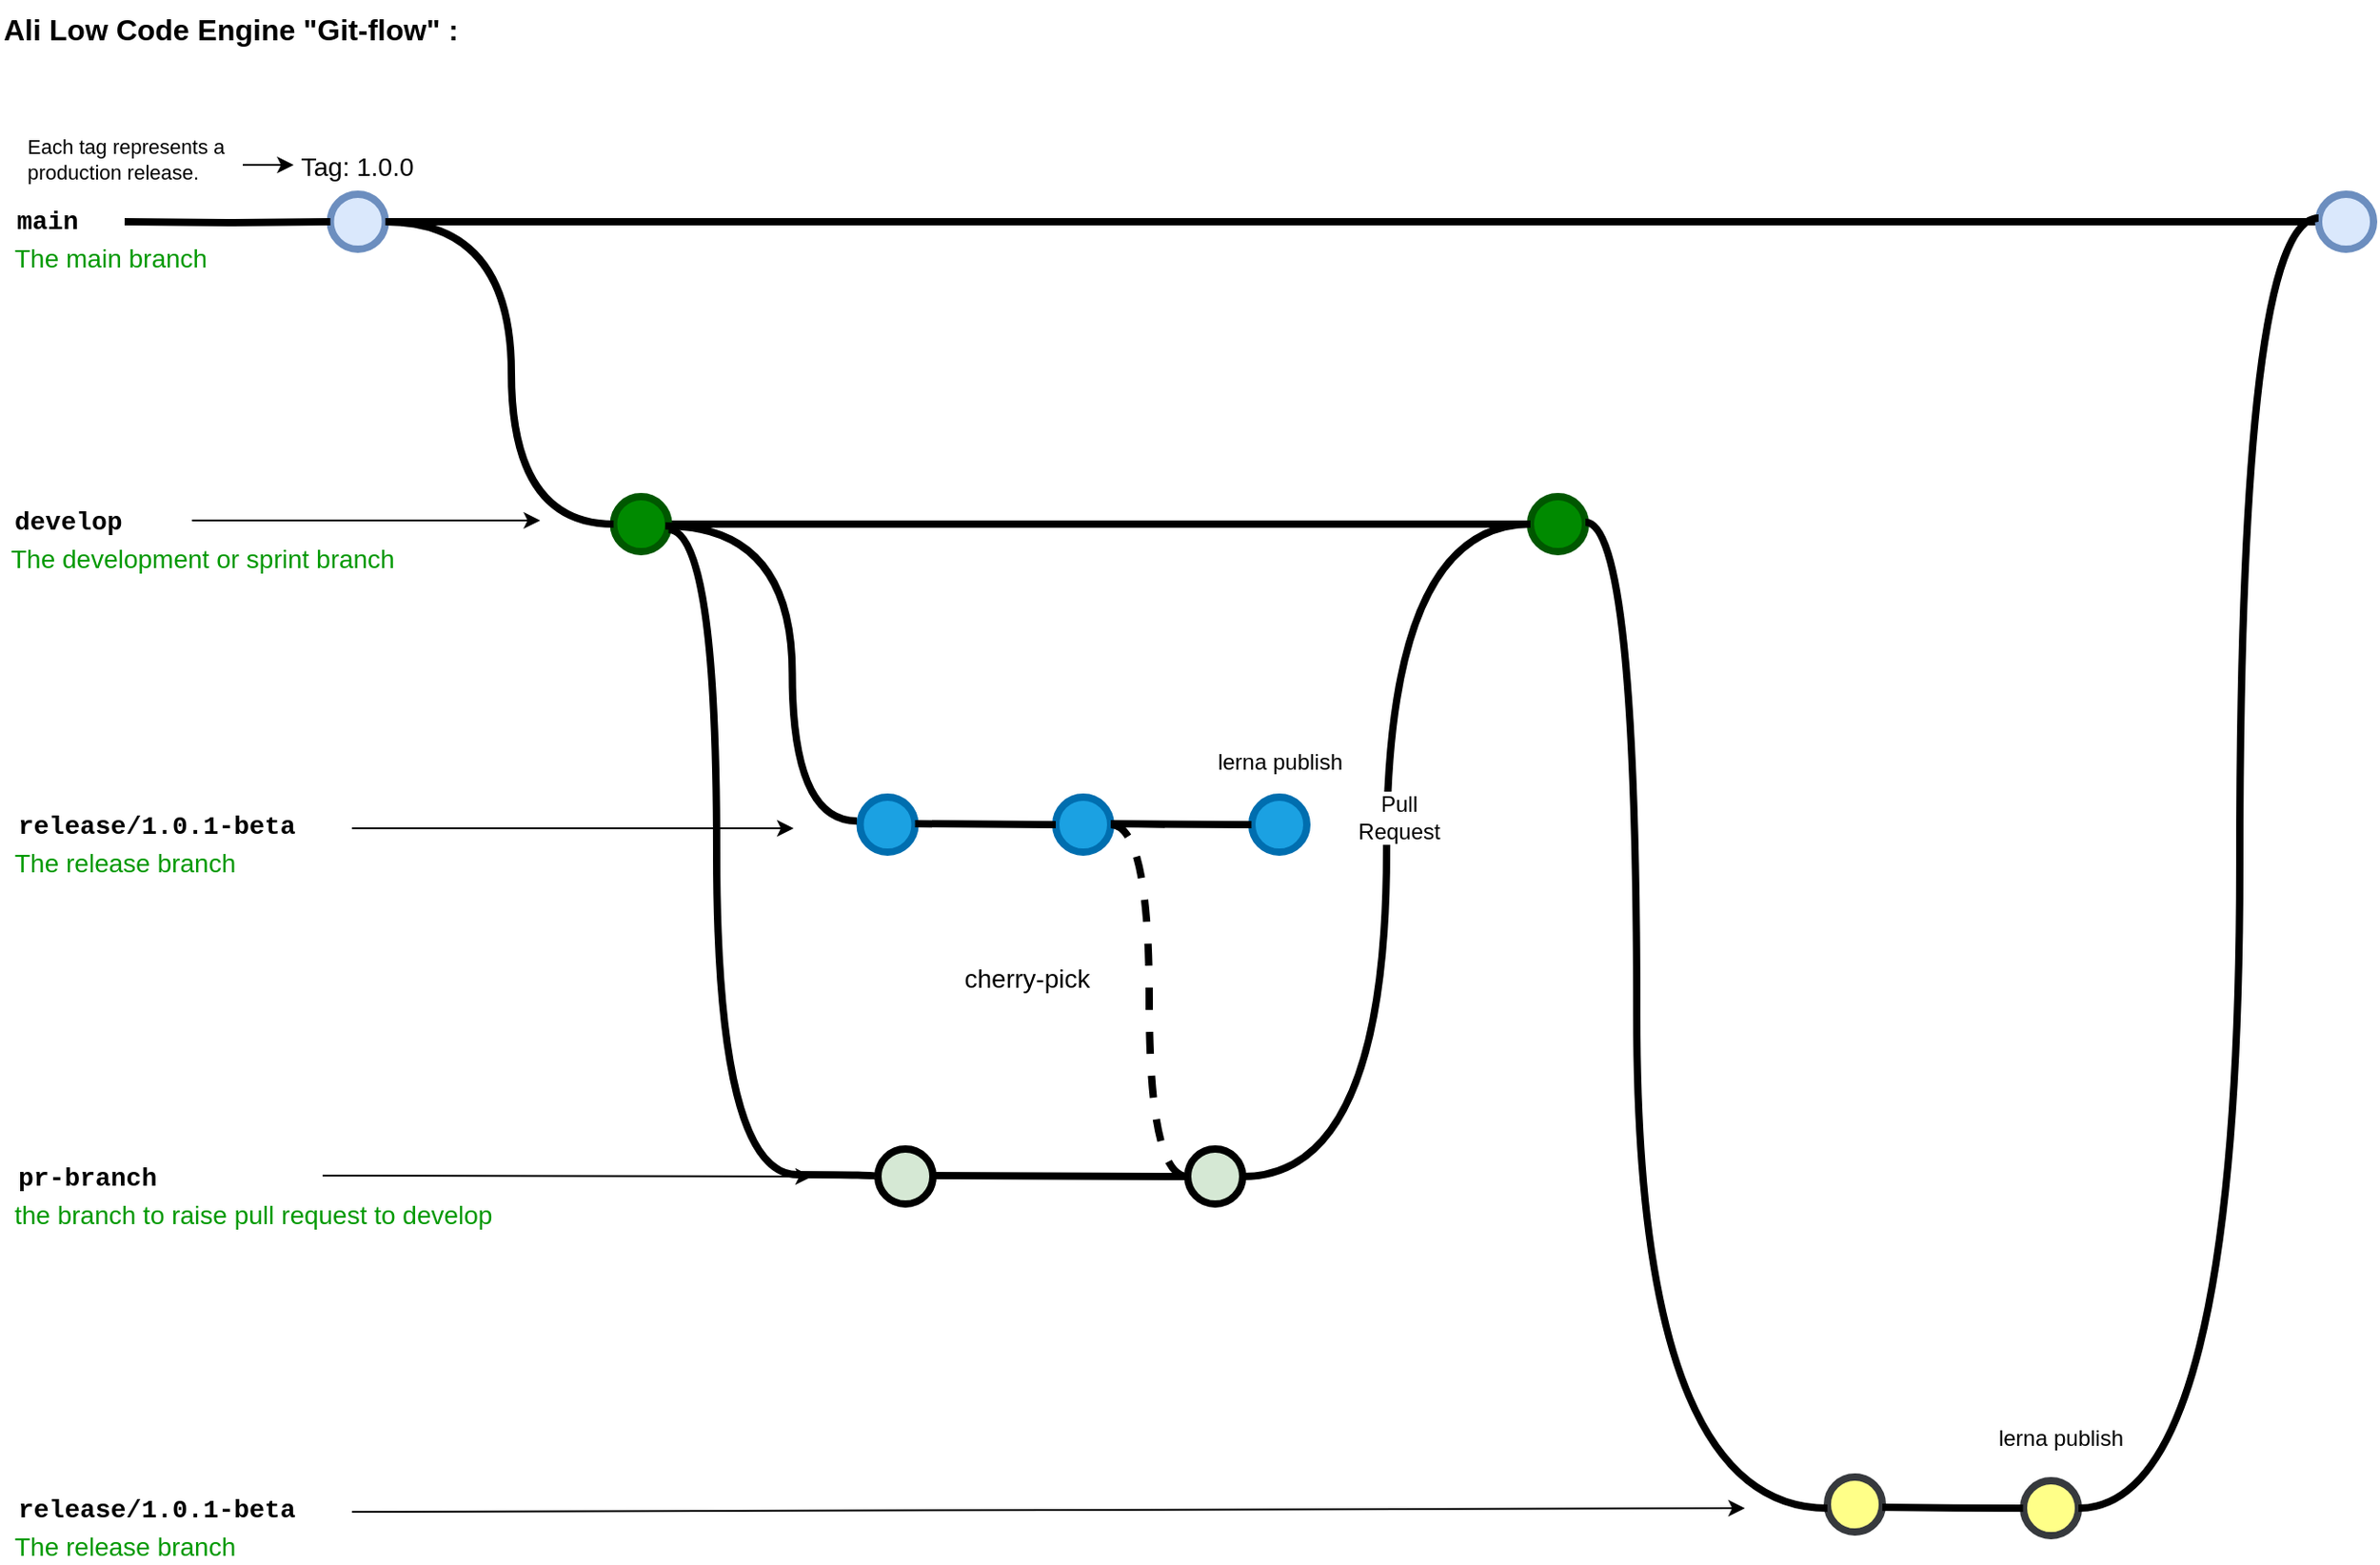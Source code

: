 <mxfile version="22.1.0" type="github">
  <diagram id="yPxyJZ8AM_hMuL3Unpa9" name="complex gitflow">
    <mxGraphModel dx="2060" dy="1142" grid="0" gridSize="10" guides="1" tooltips="1" connect="1" arrows="1" fold="1" page="0" pageScale="1" pageWidth="1100" pageHeight="850" math="0" shadow="0">
      <root>
        <mxCell id="0" />
        <mxCell id="1" parent="0" />
        <mxCell id="uWUnNED6HEl2aK5fdaIb-8" value="" style="edgeStyle=orthogonalEdgeStyle;rounded=0;html=1;jettySize=auto;orthogonalLoop=1;plain-blue;endArrow=none;endFill=0;strokeWidth=4;strokeColor=#000000;entryX=0;entryY=0.5;entryDx=0;entryDy=0;entryPerimeter=0;" parent="1" source="uWUnNED6HEl2aK5fdaIb-10" target="uWUnNED6HEl2aK5fdaIb-109" edge="1">
          <mxGeometry x="292.25" y="211" as="geometry">
            <mxPoint x="452.25" y="211" as="targetPoint" />
          </mxGeometry>
        </mxCell>
        <mxCell id="uWUnNED6HEl2aK5fdaIb-10" value="" style="verticalLabelPosition=bottom;verticalAlign=top;html=1;strokeWidth=4;shape=mxgraph.flowchart.on-page_reference;fillColor=#dae8fc;strokeColor=#6c8ebf;" parent="1" vertex="1">
          <mxGeometry x="262.25" y="196" width="30" height="30" as="geometry" />
        </mxCell>
        <mxCell id="uWUnNED6HEl2aK5fdaIb-109" value="" style="verticalLabelPosition=bottom;verticalAlign=top;html=1;strokeWidth=4;shape=mxgraph.flowchart.on-page_reference;strokeColor=#6c8ebf;fillColor=#dae8fc;" parent="1" vertex="1">
          <mxGeometry x="1347" y="196" width="30" height="30" as="geometry" />
        </mxCell>
        <mxCell id="uWUnNED6HEl2aK5fdaIb-12" value="" style="edgeStyle=orthogonalEdgeStyle;rounded=0;html=1;jettySize=auto;orthogonalLoop=1;strokeWidth=4;endArrow=none;endFill=0;" parent="1" target="uWUnNED6HEl2aK5fdaIb-10" edge="1">
          <mxGeometry x="192.25" y="211" as="geometry">
            <mxPoint x="150" y="211" as="sourcePoint" />
          </mxGeometry>
        </mxCell>
        <mxCell id="uWUnNED6HEl2aK5fdaIb-13" value="main" style="text;html=1;strokeColor=none;fillColor=none;align=center;verticalAlign=middle;whiteSpace=wrap;overflow=hidden;fontSize=14;fontStyle=1;fontFamily=Courier New;" parent="1" vertex="1">
          <mxGeometry x="83" y="190" width="50" height="42" as="geometry" />
        </mxCell>
        <mxCell id="uWUnNED6HEl2aK5fdaIb-19" value="" style="verticalLabelPosition=bottom;verticalAlign=top;html=1;strokeWidth=4;shape=mxgraph.flowchart.on-page_reference;strokeColor=#006EAF;fillColor=#1ba1e2;fontColor=#ffffff;" parent="1" vertex="1">
          <mxGeometry x="551.25" y="525" width="30" height="30" as="geometry" />
        </mxCell>
        <mxCell id="uWUnNED6HEl2aK5fdaIb-20" value="release/1.0.1-beta" style="text;html=1;strokeColor=none;fillColor=none;align=left;verticalAlign=middle;whiteSpace=wrap;overflow=hidden;fontSize=14;fontStyle=1;fontFamily=Courier New;" parent="1" vertex="1">
          <mxGeometry x="90.25" y="530" width="240" height="20" as="geometry" />
        </mxCell>
        <mxCell id="uWUnNED6HEl2aK5fdaIb-71" value="" style="edgeStyle=orthogonalEdgeStyle;rounded=0;orthogonalLoop=1;jettySize=auto;html=1;endArrow=none;endFill=0;strokeWidth=4;entryX=0;entryY=0.5;entryDx=0;entryDy=0;entryPerimeter=0;" parent="1" source="uWUnNED6HEl2aK5fdaIb-69" target="uWUnNED6HEl2aK5fdaIb-95" edge="1">
          <mxGeometry relative="1" as="geometry">
            <mxPoint x="514.75" y="376" as="targetPoint" />
          </mxGeometry>
        </mxCell>
        <mxCell id="uWUnNED6HEl2aK5fdaIb-69" value="" style="verticalLabelPosition=bottom;verticalAlign=top;html=1;strokeWidth=4;shape=mxgraph.flowchart.on-page_reference;strokeColor=#005700;fillColor=#008a00;fontColor=#ffffff;" parent="1" vertex="1">
          <mxGeometry x="416.75" y="361" width="30" height="30" as="geometry" />
        </mxCell>
        <mxCell id="uWUnNED6HEl2aK5fdaIb-95" value="" style="verticalLabelPosition=bottom;verticalAlign=top;html=1;strokeWidth=4;shape=mxgraph.flowchart.on-page_reference;strokeColor=#005700;fillColor=#008a00;fontColor=#ffffff;" parent="1" vertex="1">
          <mxGeometry x="917" y="361" width="30" height="30" as="geometry" />
        </mxCell>
        <mxCell id="uWUnNED6HEl2aK5fdaIb-76" value="develop" style="text;html=1;strokeColor=none;fillColor=none;align=left;verticalAlign=middle;whiteSpace=wrap;overflow=hidden;fontSize=14;fontStyle=1;fontFamily=Courier New;" parent="1" vertex="1">
          <mxGeometry x="87.75" y="364" width="91" height="20" as="geometry" />
        </mxCell>
        <mxCell id="uWUnNED6HEl2aK5fdaIb-87" value="The development or sprint branch" style="text;html=1;strokeColor=none;fillColor=none;align=left;verticalAlign=middle;whiteSpace=wrap;overflow=hidden;fontSize=14;fontStyle=0;fontColor=#009900;" parent="1" vertex="1">
          <mxGeometry x="85.75" y="384" width="240" height="20" as="geometry" />
        </mxCell>
        <mxCell id="uWUnNED6HEl2aK5fdaIb-89" value="The release branch" style="text;html=1;strokeColor=none;fillColor=none;align=left;verticalAlign=middle;whiteSpace=wrap;overflow=hidden;fontSize=14;fontStyle=0;fontColor=#009900;" parent="1" vertex="1">
          <mxGeometry x="88.25" y="550" width="240" height="20" as="geometry" />
        </mxCell>
        <mxCell id="uWUnNED6HEl2aK5fdaIb-90" value="The main branch&lt;br&gt;" style="text;html=1;strokeColor=none;fillColor=none;align=left;verticalAlign=middle;whiteSpace=wrap;overflow=hidden;fontSize=14;fontStyle=0;fontColor=#009900;" parent="1" vertex="1">
          <mxGeometry x="88.25" y="220" width="146.75" height="20" as="geometry" />
        </mxCell>
        <mxCell id="uWUnNED6HEl2aK5fdaIb-92" value="" style="endArrow=classic;html=1;strokeWidth=1;fontFamily=Courier New;fontColor=#009900;" parent="1" edge="1">
          <mxGeometry width="50" height="50" relative="1" as="geometry">
            <mxPoint x="186.75" y="374" as="sourcePoint" />
            <mxPoint x="376.75" y="374" as="targetPoint" />
          </mxGeometry>
        </mxCell>
        <mxCell id="uWUnNED6HEl2aK5fdaIb-93" value="" style="endArrow=classic;html=1;strokeWidth=1;fontFamily=Courier New;fontColor=#009900;" parent="1" edge="1">
          <mxGeometry width="50" height="50" relative="1" as="geometry">
            <mxPoint x="274" y="542" as="sourcePoint" />
            <mxPoint x="515" y="542" as="targetPoint" />
          </mxGeometry>
        </mxCell>
        <mxCell id="uWUnNED6HEl2aK5fdaIb-103" value="Tag: 1.0.0" style="text;html=1;strokeColor=none;fillColor=none;align=center;verticalAlign=middle;whiteSpace=wrap;overflow=hidden;fontSize=14;" parent="1" vertex="1">
          <mxGeometry x="242.25" y="170" width="70" height="20" as="geometry" />
        </mxCell>
        <mxCell id="uWUnNED6HEl2aK5fdaIb-104" value="" style="verticalLabelPosition=bottom;verticalAlign=top;html=1;strokeWidth=4;shape=mxgraph.flowchart.on-page_reference;strokeColor=#006EAF;fillColor=#1ba1e2;fontColor=#ffffff;" parent="1" vertex="1">
          <mxGeometry x="658" y="525" width="30" height="30" as="geometry" />
        </mxCell>
        <mxCell id="uWUnNED6HEl2aK5fdaIb-115" style="edgeStyle=orthogonalEdgeStyle;curved=1;rounded=0;orthogonalLoop=1;jettySize=auto;html=1;entryX=0;entryY=0.5;entryDx=0;entryDy=0;entryPerimeter=0;endArrow=none;endFill=0;strokeWidth=4;fontFamily=Courier New;fontColor=#009900;exitX=1;exitY=0.5;exitDx=0;exitDy=0;exitPerimeter=0;" parent="1" source="xX_269JGH7gcu81mj2Xy-14" target="uWUnNED6HEl2aK5fdaIb-95" edge="1">
          <mxGeometry relative="1" as="geometry">
            <mxPoint x="818.25" y="540" as="sourcePoint" />
          </mxGeometry>
        </mxCell>
        <mxCell id="xX_269JGH7gcu81mj2Xy-39" value="Pull&lt;br style=&quot;font-size: 12px;&quot;&gt;Request" style="edgeLabel;html=1;align=center;verticalAlign=middle;resizable=0;points=[];fontSize=12;" vertex="1" connectable="0" parent="uWUnNED6HEl2aK5fdaIb-115">
          <mxGeometry x="0.074" y="-5" relative="1" as="geometry">
            <mxPoint x="1" y="1" as="offset" />
          </mxGeometry>
        </mxCell>
        <mxCell id="fSnZ5vnYTslC5NarKmr_-9" value="" style="edgeStyle=orthogonalEdgeStyle;rounded=0;orthogonalLoop=1;jettySize=auto;html=1;fontSize=12;fontColor=#000000;entryX=0;entryY=0.5;entryDx=0;entryDy=0;" parent="1" source="fSnZ5vnYTslC5NarKmr_-8" target="uWUnNED6HEl2aK5fdaIb-103" edge="1">
          <mxGeometry relative="1" as="geometry">
            <mxPoint x="222.25" y="180" as="targetPoint" />
            <Array as="points">
              <mxPoint x="222.25" y="180" />
              <mxPoint x="222.25" y="180" />
            </Array>
          </mxGeometry>
        </mxCell>
        <mxCell id="fSnZ5vnYTslC5NarKmr_-8" value="&lt;span style=&quot;text-align: center; font-size: 11px;&quot;&gt;Each tag represents a production release.&lt;/span&gt;" style="text;html=1;strokeColor=none;fillColor=none;align=left;verticalAlign=middle;whiteSpace=wrap;overflow=hidden;fontSize=11;fontStyle=0;fontColor=#000000;" parent="1" vertex="1">
          <mxGeometry x="94.5" y="158" width="120" height="38" as="geometry" />
        </mxCell>
        <UserObject label="Ali Low Code Engine &quot;Git-flow&quot; :" link="https://nvie.com/posts/a-successful-git-branching-model/" id="9hBKPDzoitwpIBdzFDQ7-2">
          <mxCell style="text;whiteSpace=wrap;html=1;fontStyle=1;fontSize=16;" parent="1" vertex="1">
            <mxGeometry x="82.25" y="90" width="427.75" height="20" as="geometry" />
          </mxCell>
        </UserObject>
        <mxCell id="xX_269JGH7gcu81mj2Xy-3" style="edgeStyle=orthogonalEdgeStyle;curved=1;rounded=0;orthogonalLoop=1;jettySize=auto;html=1;endArrow=none;endFill=0;strokeWidth=4;fontFamily=Courier New;fontColor=#009900;" edge="1" parent="1" source="uWUnNED6HEl2aK5fdaIb-10" target="uWUnNED6HEl2aK5fdaIb-69">
          <mxGeometry relative="1" as="geometry">
            <mxPoint x="266.75" y="256" as="sourcePoint" />
            <mxPoint x="327.75" y="420" as="targetPoint" />
            <Array as="points">
              <mxPoint x="361" y="211" />
              <mxPoint x="361" y="376" />
            </Array>
          </mxGeometry>
        </mxCell>
        <mxCell id="xX_269JGH7gcu81mj2Xy-5" style="edgeStyle=orthogonalEdgeStyle;curved=1;rounded=0;orthogonalLoop=1;jettySize=auto;html=1;endArrow=none;endFill=0;strokeWidth=4;fontFamily=Courier New;fontColor=#009900;" edge="1" parent="1">
          <mxGeometry relative="1" as="geometry">
            <mxPoint x="445" y="377" as="sourcePoint" />
            <mxPoint x="549.5" y="538" as="targetPoint" />
            <Array as="points">
              <mxPoint x="514.25" y="377" />
              <mxPoint x="514.25" y="538" />
            </Array>
          </mxGeometry>
        </mxCell>
        <mxCell id="xX_269JGH7gcu81mj2Xy-10" value="pr-branch" style="text;html=1;strokeColor=none;fillColor=none;align=left;verticalAlign=middle;whiteSpace=wrap;overflow=hidden;fontSize=14;fontStyle=1;fontFamily=Courier New;" vertex="1" parent="1">
          <mxGeometry x="90.25" y="722" width="240" height="20" as="geometry" />
        </mxCell>
        <mxCell id="xX_269JGH7gcu81mj2Xy-11" value="the branch to raise pull request to develop branch" style="text;html=1;strokeColor=none;fillColor=none;align=left;verticalAlign=middle;whiteSpace=wrap;overflow=hidden;fontSize=14;fontStyle=0;fontColor=#009900;" vertex="1" parent="1">
          <mxGeometry x="88.25" y="742" width="281.75" height="20" as="geometry" />
        </mxCell>
        <mxCell id="xX_269JGH7gcu81mj2Xy-12" value="" style="endArrow=classic;html=1;strokeWidth=1;fontFamily=Courier New;fontColor=#009900;" edge="1" parent="1">
          <mxGeometry width="50" height="50" relative="1" as="geometry">
            <mxPoint x="258" y="731.5" as="sourcePoint" />
            <mxPoint x="525" y="732" as="targetPoint" />
          </mxGeometry>
        </mxCell>
        <mxCell id="xX_269JGH7gcu81mj2Xy-14" value="" style="verticalLabelPosition=bottom;verticalAlign=top;html=1;strokeWidth=4;shape=mxgraph.flowchart.on-page_reference;plain-purple;gradientColor=none;strokeColor=#000000;fillColor=#D5E8D4;" vertex="1" parent="1">
          <mxGeometry x="730" y="717" width="30" height="30" as="geometry" />
        </mxCell>
        <mxCell id="xX_269JGH7gcu81mj2Xy-16" style="edgeStyle=orthogonalEdgeStyle;curved=1;rounded=0;orthogonalLoop=1;jettySize=auto;html=1;endArrow=none;endFill=0;strokeWidth=4;fontFamily=Courier New;fontColor=#009900;exitX=1;exitY=0.5;exitDx=0;exitDy=0;exitPerimeter=0;entryX=0;entryY=0.5;entryDx=0;entryDy=0;entryPerimeter=0;" edge="1" parent="1" target="xX_269JGH7gcu81mj2Xy-33">
          <mxGeometry relative="1" as="geometry">
            <mxPoint x="446.75" y="379" as="sourcePoint" />
            <mxPoint x="564.75" y="731" as="targetPoint" />
            <Array as="points">
              <mxPoint x="473" y="379" />
              <mxPoint x="473" y="731" />
            </Array>
          </mxGeometry>
        </mxCell>
        <mxCell id="xX_269JGH7gcu81mj2Xy-18" value="" style="edgeStyle=orthogonalEdgeStyle;curved=1;rounded=0;orthogonalLoop=1;jettySize=auto;html=1;endArrow=none;endFill=0;strokeWidth=4;fontFamily=Courier New;fontColor=#009900;entryX=0;entryY=0.5;entryDx=0;entryDy=0;entryPerimeter=0;" edge="1" parent="1" target="uWUnNED6HEl2aK5fdaIb-104">
          <mxGeometry relative="1" as="geometry">
            <mxPoint x="581.25" y="539.5" as="sourcePoint" />
            <mxPoint x="641.25" y="539.5" as="targetPoint" />
          </mxGeometry>
        </mxCell>
        <mxCell id="xX_269JGH7gcu81mj2Xy-24" value="" style="edgeStyle=orthogonalEdgeStyle;curved=1;rounded=0;orthogonalLoop=1;jettySize=auto;html=1;endArrow=none;endFill=0;strokeWidth=4;fontFamily=Courier New;fontColor=#009900;entryX=0;entryY=0.5;entryDx=0;entryDy=0;entryPerimeter=0;dashed=1;" edge="1" parent="1" source="uWUnNED6HEl2aK5fdaIb-104" target="xX_269JGH7gcu81mj2Xy-14">
          <mxGeometry relative="1" as="geometry">
            <mxPoint x="583" y="578" as="sourcePoint" />
            <mxPoint x="640.75" y="578.5" as="targetPoint" />
          </mxGeometry>
        </mxCell>
        <mxCell id="xX_269JGH7gcu81mj2Xy-26" value="cherry-pick" style="edgeLabel;html=1;align=center;verticalAlign=middle;resizable=0;points=[];fontSize=14;" vertex="1" connectable="0" parent="1">
          <mxGeometry x="642.0" y="623.998" as="geometry" />
        </mxCell>
        <mxCell id="xX_269JGH7gcu81mj2Xy-28" value="lerna publish" style="text;strokeColor=none;align=center;fillColor=none;html=1;verticalAlign=middle;whiteSpace=wrap;rounded=0;" vertex="1" parent="1">
          <mxGeometry x="740.5" y="491" width="79" height="30" as="geometry" />
        </mxCell>
        <mxCell id="xX_269JGH7gcu81mj2Xy-29" value="release/1.0.1-beta" style="text;html=1;strokeColor=none;fillColor=none;align=left;verticalAlign=middle;whiteSpace=wrap;overflow=hidden;fontSize=14;fontStyle=1;fontFamily=Courier New;" vertex="1" parent="1">
          <mxGeometry x="90.25" y="903" width="240" height="20" as="geometry" />
        </mxCell>
        <mxCell id="xX_269JGH7gcu81mj2Xy-30" value="The release branch" style="text;html=1;strokeColor=none;fillColor=none;align=left;verticalAlign=middle;whiteSpace=wrap;overflow=hidden;fontSize=14;fontStyle=0;fontColor=#009900;" vertex="1" parent="1">
          <mxGeometry x="88.25" y="923" width="240" height="20" as="geometry" />
        </mxCell>
        <mxCell id="xX_269JGH7gcu81mj2Xy-31" value="" style="endArrow=classic;html=1;strokeWidth=1;fontFamily=Courier New;fontColor=#009900;" edge="1" parent="1">
          <mxGeometry width="50" height="50" relative="1" as="geometry">
            <mxPoint x="274" y="915" as="sourcePoint" />
            <mxPoint x="1034" y="913" as="targetPoint" />
          </mxGeometry>
        </mxCell>
        <mxCell id="xX_269JGH7gcu81mj2Xy-32" value="" style="verticalLabelPosition=bottom;verticalAlign=top;html=1;strokeWidth=4;shape=mxgraph.flowchart.on-page_reference;strokeColor=#36393d;fillColor=#ffff88;" vertex="1" parent="1">
          <mxGeometry x="1079" y="896" width="30" height="30" as="geometry" />
        </mxCell>
        <mxCell id="xX_269JGH7gcu81mj2Xy-33" value="" style="verticalLabelPosition=bottom;verticalAlign=top;html=1;strokeWidth=4;shape=mxgraph.flowchart.on-page_reference;plain-purple;gradientColor=none;strokeColor=#000000;fillColor=#D5E8D4;" vertex="1" parent="1">
          <mxGeometry x="561" y="717" width="30" height="30" as="geometry" />
        </mxCell>
        <mxCell id="xX_269JGH7gcu81mj2Xy-35" value="" style="edgeStyle=orthogonalEdgeStyle;curved=1;rounded=0;orthogonalLoop=1;jettySize=auto;html=1;endArrow=none;endFill=0;strokeWidth=4;fontFamily=Courier New;fontColor=#009900;entryX=0;entryY=0.5;entryDx=0;entryDy=0;entryPerimeter=0;" edge="1" parent="1" target="xX_269JGH7gcu81mj2Xy-14">
          <mxGeometry relative="1" as="geometry">
            <mxPoint x="591" y="731.5" as="sourcePoint" />
            <mxPoint x="667.75" y="732" as="targetPoint" />
          </mxGeometry>
        </mxCell>
        <mxCell id="xX_269JGH7gcu81mj2Xy-36" value="" style="verticalLabelPosition=bottom;verticalAlign=top;html=1;strokeWidth=4;shape=mxgraph.flowchart.on-page_reference;strokeColor=#006EAF;fillColor=#1ba1e2;fontColor=#ffffff;" vertex="1" parent="1">
          <mxGeometry x="765" y="525" width="30" height="30" as="geometry" />
        </mxCell>
        <mxCell id="xX_269JGH7gcu81mj2Xy-37" value="" style="edgeStyle=orthogonalEdgeStyle;curved=1;rounded=0;orthogonalLoop=1;jettySize=auto;html=1;endArrow=none;endFill=0;strokeWidth=4;fontFamily=Courier New;fontColor=#009900;entryX=0;entryY=0.5;entryDx=0;entryDy=0;entryPerimeter=0;" edge="1" parent="1">
          <mxGeometry relative="1" as="geometry">
            <mxPoint x="688" y="539.5" as="sourcePoint" />
            <mxPoint x="764.75" y="540" as="targetPoint" />
          </mxGeometry>
        </mxCell>
        <mxCell id="xX_269JGH7gcu81mj2Xy-41" style="edgeStyle=orthogonalEdgeStyle;curved=1;rounded=0;orthogonalLoop=1;jettySize=auto;html=1;endArrow=none;endFill=0;strokeWidth=4;fontFamily=Courier New;fontColor=#009900;exitX=1;exitY=0.5;exitDx=0;exitDy=0;exitPerimeter=0;" edge="1" parent="1" target="xX_269JGH7gcu81mj2Xy-32">
          <mxGeometry relative="1" as="geometry">
            <mxPoint x="947" y="375" as="sourcePoint" />
            <mxPoint x="1061.25" y="728" as="targetPoint" />
            <Array as="points">
              <mxPoint x="975" y="375" />
              <mxPoint x="975" y="913" />
            </Array>
          </mxGeometry>
        </mxCell>
        <mxCell id="xX_269JGH7gcu81mj2Xy-42" value="" style="verticalLabelPosition=bottom;verticalAlign=top;html=1;strokeWidth=4;shape=mxgraph.flowchart.on-page_reference;strokeColor=#36393d;fillColor=#ffff88;" vertex="1" parent="1">
          <mxGeometry x="1186" y="898" width="30" height="30" as="geometry" />
        </mxCell>
        <mxCell id="xX_269JGH7gcu81mj2Xy-43" value="" style="edgeStyle=orthogonalEdgeStyle;curved=1;rounded=0;orthogonalLoop=1;jettySize=auto;html=1;endArrow=none;endFill=0;strokeWidth=4;fontFamily=Courier New;fontColor=#009900;entryX=0;entryY=0.5;entryDx=0;entryDy=0;entryPerimeter=0;" edge="1" parent="1">
          <mxGeometry relative="1" as="geometry">
            <mxPoint x="1109" y="912.5" as="sourcePoint" />
            <mxPoint x="1185.75" y="913" as="targetPoint" />
          </mxGeometry>
        </mxCell>
        <mxCell id="xX_269JGH7gcu81mj2Xy-44" value="lerna publish" style="text;strokeColor=none;align=center;fillColor=none;html=1;verticalAlign=middle;whiteSpace=wrap;rounded=0;" vertex="1" parent="1">
          <mxGeometry x="1167" y="860" width="79" height="30" as="geometry" />
        </mxCell>
        <mxCell id="xX_269JGH7gcu81mj2Xy-45" style="edgeStyle=orthogonalEdgeStyle;curved=1;rounded=0;orthogonalLoop=1;jettySize=auto;html=1;endArrow=none;endFill=0;strokeWidth=4;fontFamily=Courier New;fontColor=#009900;entryX=1;entryY=0.5;entryDx=0;entryDy=0;entryPerimeter=0;" edge="1" parent="1" source="uWUnNED6HEl2aK5fdaIb-109" target="xX_269JGH7gcu81mj2Xy-42">
          <mxGeometry relative="1" as="geometry">
            <mxPoint x="1345" y="237" as="sourcePoint" />
            <mxPoint x="1408" y="903" as="targetPoint" />
            <Array as="points">
              <mxPoint x="1304" y="209" />
              <mxPoint x="1304" y="913" />
            </Array>
          </mxGeometry>
        </mxCell>
      </root>
    </mxGraphModel>
  </diagram>
</mxfile>

